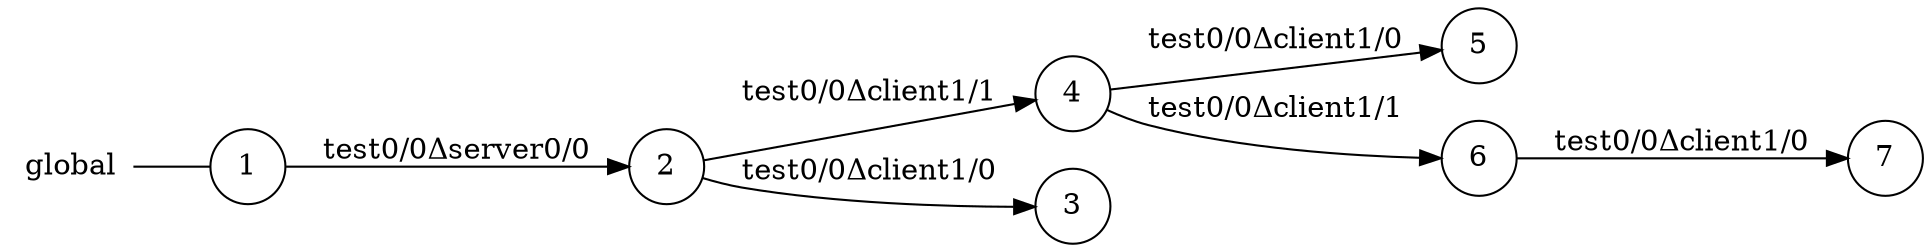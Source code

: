 digraph global {
	rankdir="LR";
	n_0 [label="global", shape="plaintext"];
	n_1 [id="5", shape=circle, label="5"];
	n_2 [id="6", shape=circle, label="6"];
	n_3 [id="1", shape=circle, label="1"];
	n_0 -> n_3 [arrowhead=none];
	n_4 [id="2", shape=circle, label="2"];
	n_5 [id="4", shape=circle, label="4"];
	n_6 [id="7", shape=circle, label="7"];
	n_7 [id="3", shape=circle, label="3"];

	n_5 -> n_1 [id="[$e|3]", label="test0/0Δclient1/0"];
	n_4 -> n_5 [id="[$e|2]", label="test0/0Δclient1/1"];
	n_2 -> n_6 [id="[$e|5]", label="test0/0Δclient1/0"];
	n_4 -> n_7 [id="[$e|1]", label="test0/0Δclient1/0"];
	n_5 -> n_2 [id="[$e|4]", label="test0/0Δclient1/1"];
	n_3 -> n_4 [id="[$e|0]", label="test0/0Δserver0/0"];
}
